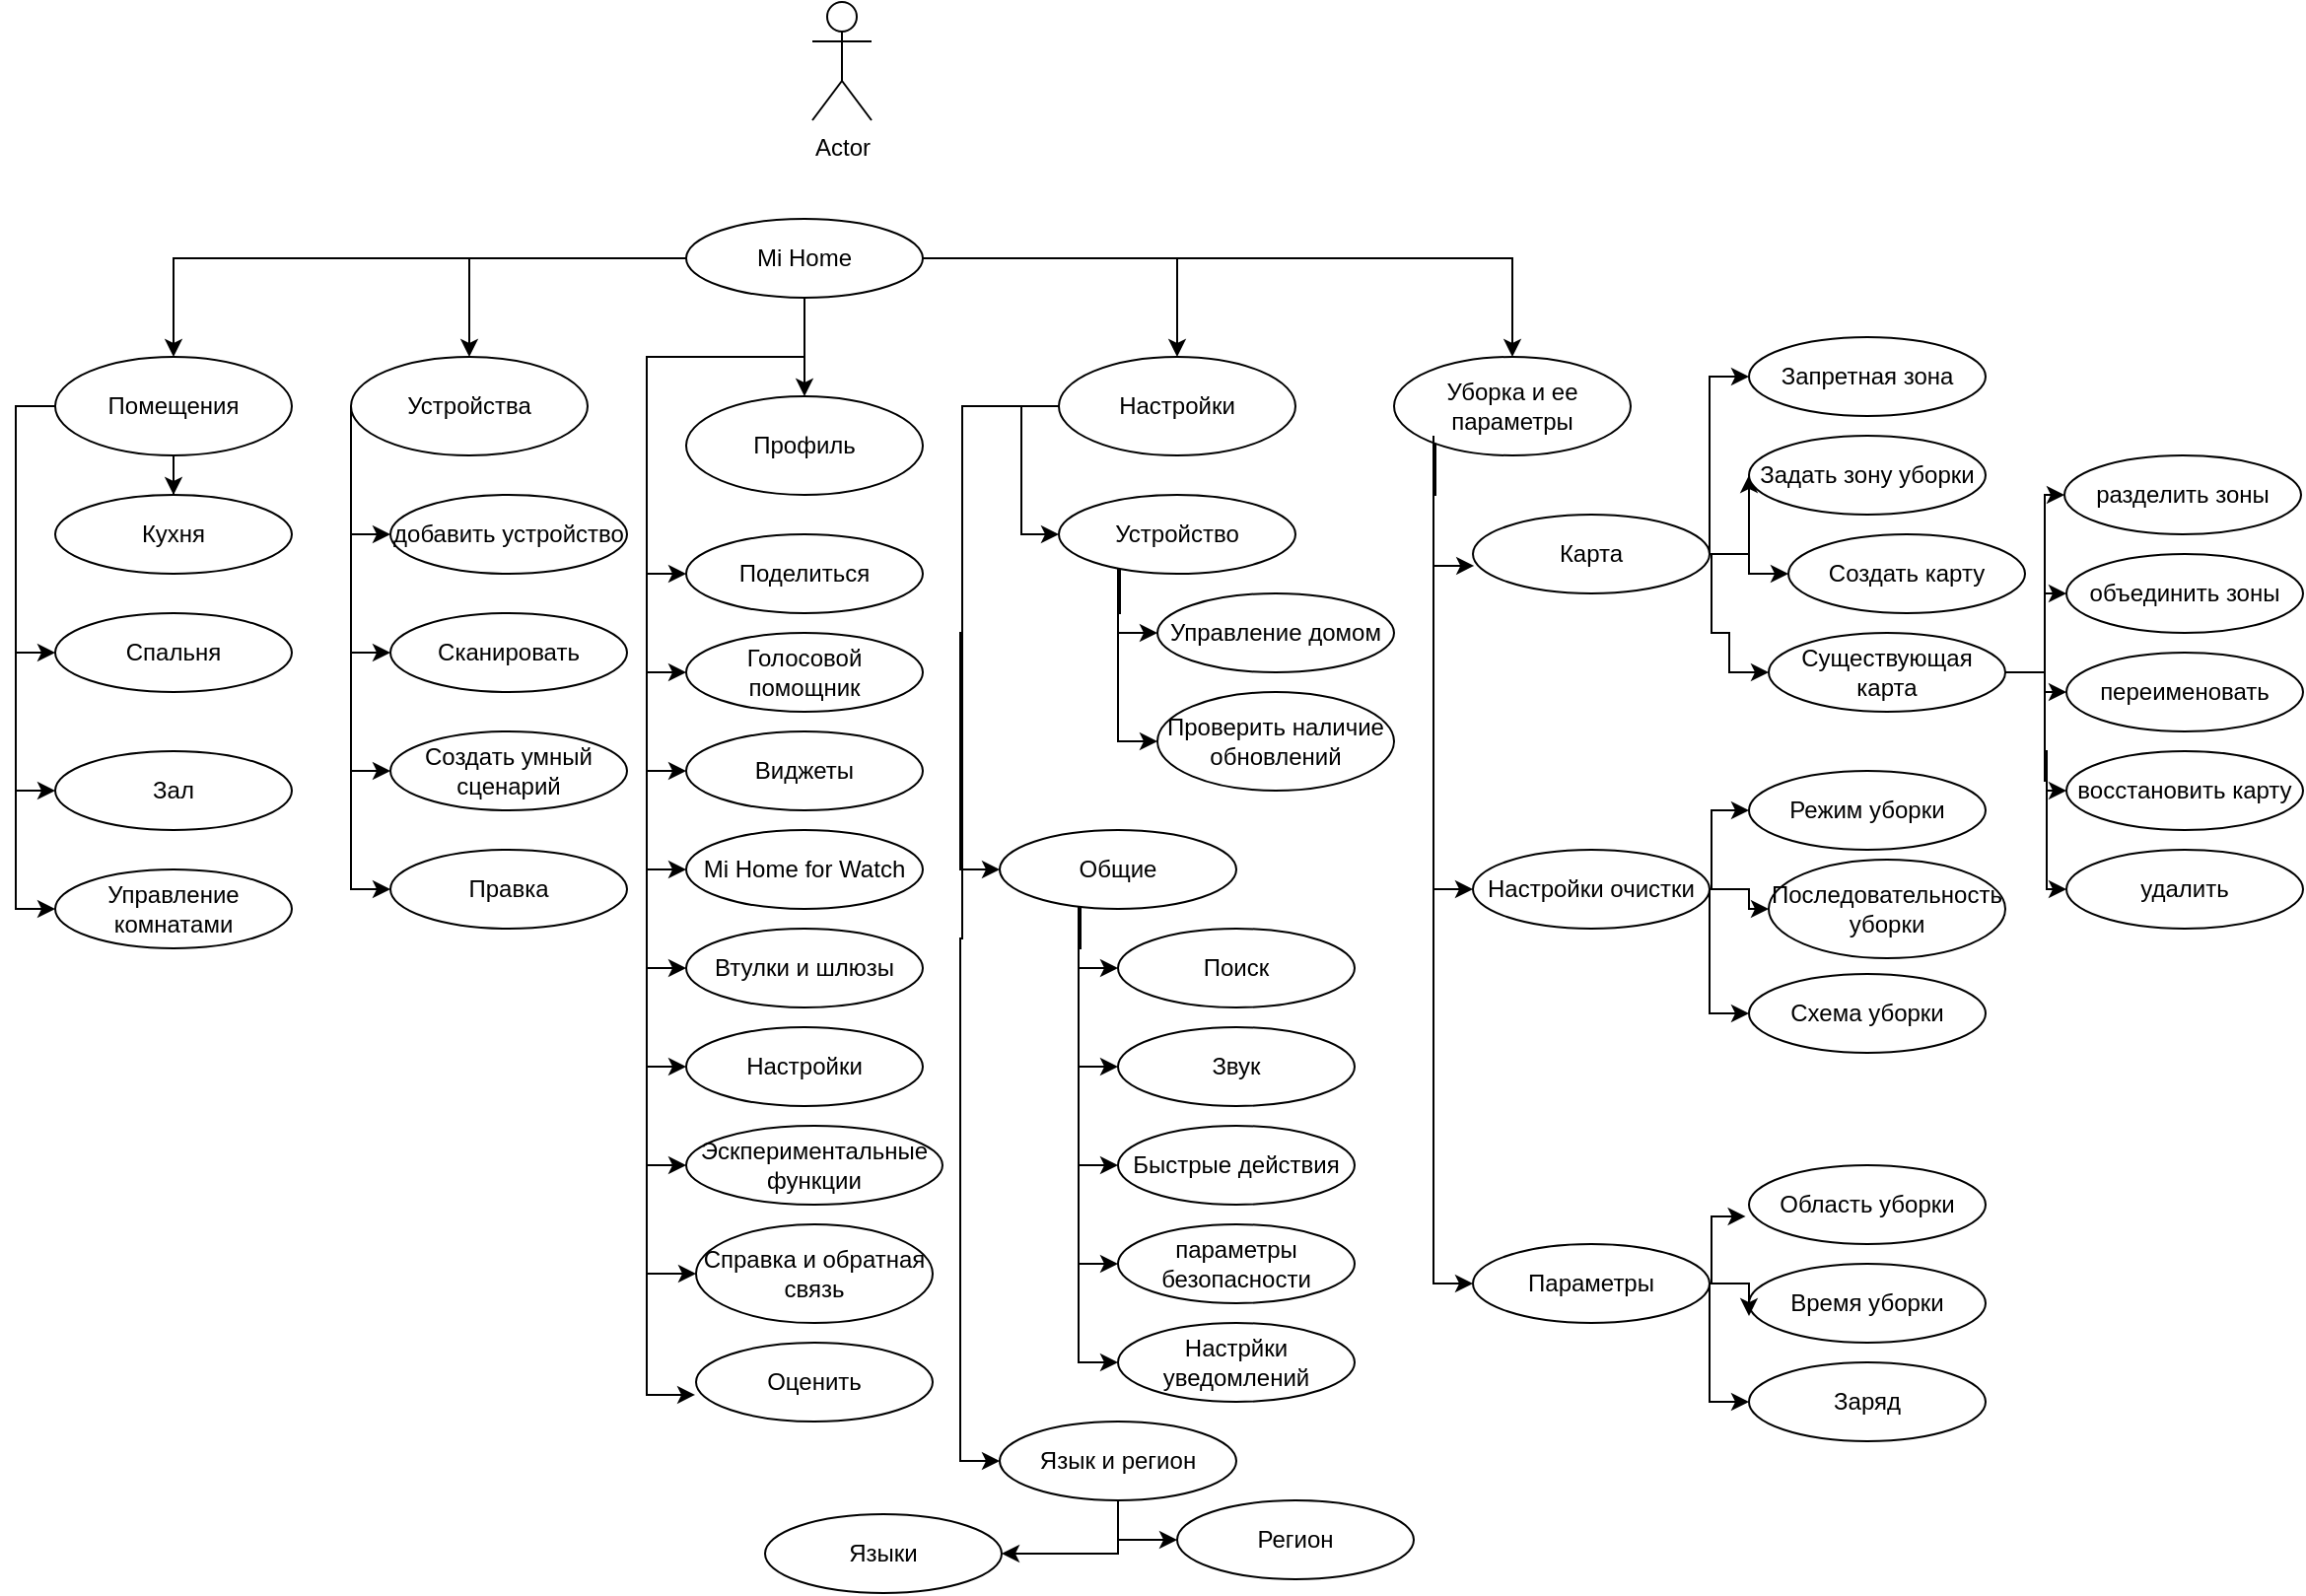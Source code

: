 <mxfile version="22.0.8" type="device">
  <diagram name="Страница — 1" id="sn9xkF8UQblbpItbQFK3">
    <mxGraphModel dx="2414" dy="1874" grid="1" gridSize="10" guides="1" tooltips="1" connect="1" arrows="1" fold="1" page="1" pageScale="1" pageWidth="1169" pageHeight="827" math="0" shadow="0">
      <root>
        <mxCell id="0" />
        <mxCell id="1" parent="0" />
        <mxCell id="bji3vDAeX96K5QnzMQ1H-1" value="Actor" style="shape=umlActor;verticalLabelPosition=bottom;verticalAlign=top;html=1;outlineConnect=0;" vertex="1" parent="1">
          <mxGeometry x="413" y="10" width="30" height="60" as="geometry" />
        </mxCell>
        <mxCell id="bji3vDAeX96K5QnzMQ1H-66" style="edgeStyle=orthogonalEdgeStyle;rounded=0;orthogonalLoop=1;jettySize=auto;html=1;entryX=0.5;entryY=0;entryDx=0;entryDy=0;" edge="1" parent="1" source="bji3vDAeX96K5QnzMQ1H-2" target="bji3vDAeX96K5QnzMQ1H-14">
          <mxGeometry relative="1" as="geometry" />
        </mxCell>
        <mxCell id="bji3vDAeX96K5QnzMQ1H-67" style="edgeStyle=orthogonalEdgeStyle;rounded=0;orthogonalLoop=1;jettySize=auto;html=1;entryX=0;entryY=0.5;entryDx=0;entryDy=0;" edge="1" parent="1" source="bji3vDAeX96K5QnzMQ1H-2" target="bji3vDAeX96K5QnzMQ1H-15">
          <mxGeometry relative="1" as="geometry">
            <Array as="points">
              <mxPoint x="9" y="215" />
              <mxPoint x="9" y="340" />
            </Array>
          </mxGeometry>
        </mxCell>
        <mxCell id="bji3vDAeX96K5QnzMQ1H-68" style="edgeStyle=orthogonalEdgeStyle;rounded=0;orthogonalLoop=1;jettySize=auto;html=1;entryX=0;entryY=0.5;entryDx=0;entryDy=0;" edge="1" parent="1" source="bji3vDAeX96K5QnzMQ1H-2" target="bji3vDAeX96K5QnzMQ1H-16">
          <mxGeometry relative="1" as="geometry">
            <Array as="points">
              <mxPoint x="9" y="215" />
              <mxPoint x="9" y="410" />
            </Array>
          </mxGeometry>
        </mxCell>
        <mxCell id="bji3vDAeX96K5QnzMQ1H-69" style="edgeStyle=orthogonalEdgeStyle;rounded=0;orthogonalLoop=1;jettySize=auto;html=1;entryX=0;entryY=0.5;entryDx=0;entryDy=0;" edge="1" parent="1" source="bji3vDAeX96K5QnzMQ1H-2" target="bji3vDAeX96K5QnzMQ1H-17">
          <mxGeometry relative="1" as="geometry">
            <Array as="points">
              <mxPoint x="9" y="215" />
              <mxPoint x="9" y="470" />
            </Array>
          </mxGeometry>
        </mxCell>
        <mxCell id="bji3vDAeX96K5QnzMQ1H-2" value="Помещения" style="ellipse;whiteSpace=wrap;html=1;" vertex="1" parent="1">
          <mxGeometry x="29" y="190" width="120" height="50" as="geometry" />
        </mxCell>
        <mxCell id="bji3vDAeX96K5QnzMQ1H-70" style="edgeStyle=orthogonalEdgeStyle;rounded=0;orthogonalLoop=1;jettySize=auto;html=1;entryX=0;entryY=0.5;entryDx=0;entryDy=0;" edge="1" parent="1" source="bji3vDAeX96K5QnzMQ1H-3" target="bji3vDAeX96K5QnzMQ1H-10">
          <mxGeometry relative="1" as="geometry">
            <Array as="points">
              <mxPoint x="179" y="280" />
            </Array>
          </mxGeometry>
        </mxCell>
        <mxCell id="bji3vDAeX96K5QnzMQ1H-71" style="edgeStyle=orthogonalEdgeStyle;rounded=0;orthogonalLoop=1;jettySize=auto;html=1;entryX=0;entryY=0.5;entryDx=0;entryDy=0;" edge="1" parent="1" source="bji3vDAeX96K5QnzMQ1H-3" target="bji3vDAeX96K5QnzMQ1H-11">
          <mxGeometry relative="1" as="geometry">
            <Array as="points">
              <mxPoint x="179" y="340" />
            </Array>
          </mxGeometry>
        </mxCell>
        <mxCell id="bji3vDAeX96K5QnzMQ1H-72" style="edgeStyle=orthogonalEdgeStyle;rounded=0;orthogonalLoop=1;jettySize=auto;html=1;entryX=0;entryY=0.5;entryDx=0;entryDy=0;" edge="1" parent="1" source="bji3vDAeX96K5QnzMQ1H-3" target="bji3vDAeX96K5QnzMQ1H-12">
          <mxGeometry relative="1" as="geometry">
            <Array as="points">
              <mxPoint x="179" y="400" />
            </Array>
          </mxGeometry>
        </mxCell>
        <mxCell id="bji3vDAeX96K5QnzMQ1H-73" style="edgeStyle=orthogonalEdgeStyle;rounded=0;orthogonalLoop=1;jettySize=auto;html=1;entryX=0;entryY=0.5;entryDx=0;entryDy=0;" edge="1" parent="1" source="bji3vDAeX96K5QnzMQ1H-3" target="bji3vDAeX96K5QnzMQ1H-18">
          <mxGeometry relative="1" as="geometry">
            <Array as="points">
              <mxPoint x="179" y="460" />
            </Array>
          </mxGeometry>
        </mxCell>
        <mxCell id="bji3vDAeX96K5QnzMQ1H-3" value="Устройства" style="ellipse;whiteSpace=wrap;html=1;" vertex="1" parent="1">
          <mxGeometry x="179" y="190" width="120" height="50" as="geometry" />
        </mxCell>
        <mxCell id="bji3vDAeX96K5QnzMQ1H-4" value="" style="ellipse;whiteSpace=wrap;html=1;" vertex="1" parent="1">
          <mxGeometry x="349" y="210" width="120" height="50" as="geometry" />
        </mxCell>
        <mxCell id="bji3vDAeX96K5QnzMQ1H-5" value="" style="ellipse;whiteSpace=wrap;html=1;" vertex="1" parent="1">
          <mxGeometry x="708" y="190" width="120" height="50" as="geometry" />
        </mxCell>
        <mxCell id="bji3vDAeX96K5QnzMQ1H-86" style="edgeStyle=orthogonalEdgeStyle;rounded=0;orthogonalLoop=1;jettySize=auto;html=1;entryX=0;entryY=0.5;entryDx=0;entryDy=0;" edge="1" parent="1" source="bji3vDAeX96K5QnzMQ1H-6" target="bji3vDAeX96K5QnzMQ1H-36">
          <mxGeometry relative="1" as="geometry">
            <Array as="points">
              <mxPoint x="519" y="215.0" />
              <mxPoint x="519" y="280" />
            </Array>
          </mxGeometry>
        </mxCell>
        <mxCell id="bji3vDAeX96K5QnzMQ1H-88" style="edgeStyle=orthogonalEdgeStyle;rounded=0;orthogonalLoop=1;jettySize=auto;html=1;entryX=0;entryY=0.5;entryDx=0;entryDy=0;" edge="1" parent="1" source="bji3vDAeX96K5QnzMQ1H-6" target="bji3vDAeX96K5QnzMQ1H-39">
          <mxGeometry relative="1" as="geometry">
            <Array as="points">
              <mxPoint x="489" y="215" />
              <mxPoint x="489" y="485" />
              <mxPoint x="488" y="485" />
              <mxPoint x="488" y="750" />
            </Array>
          </mxGeometry>
        </mxCell>
        <mxCell id="bji3vDAeX96K5QnzMQ1H-6" value="" style="ellipse;whiteSpace=wrap;html=1;" vertex="1" parent="1">
          <mxGeometry x="538" y="190" width="120" height="50" as="geometry" />
        </mxCell>
        <mxCell id="bji3vDAeX96K5QnzMQ1H-87" style="edgeStyle=orthogonalEdgeStyle;rounded=0;orthogonalLoop=1;jettySize=auto;html=1;entryX=0;entryY=0.5;entryDx=0;entryDy=0;exitX=0;exitY=0.5;exitDx=0;exitDy=0;" edge="1" parent="1" source="bji3vDAeX96K5QnzMQ1H-6" target="bji3vDAeX96K5QnzMQ1H-38">
          <mxGeometry relative="1" as="geometry">
            <Array as="points">
              <mxPoint x="489" y="215" />
              <mxPoint x="489" y="330" />
              <mxPoint x="488" y="330" />
              <mxPoint x="488" y="450" />
            </Array>
          </mxGeometry>
        </mxCell>
        <mxCell id="bji3vDAeX96K5QnzMQ1H-7" value="Настройки" style="text;html=1;strokeColor=none;fillColor=none;align=center;verticalAlign=middle;whiteSpace=wrap;rounded=0;" vertex="1" parent="1">
          <mxGeometry x="548" y="200" width="100" height="30" as="geometry" />
        </mxCell>
        <mxCell id="bji3vDAeX96K5QnzMQ1H-100" style="edgeStyle=orthogonalEdgeStyle;rounded=0;orthogonalLoop=1;jettySize=auto;html=1;entryX=0;entryY=0.5;entryDx=0;entryDy=0;" edge="1" parent="1" source="bji3vDAeX96K5QnzMQ1H-8" target="bji3vDAeX96K5QnzMQ1H-43">
          <mxGeometry relative="1" as="geometry">
            <Array as="points">
              <mxPoint x="728" y="460" />
            </Array>
          </mxGeometry>
        </mxCell>
        <mxCell id="bji3vDAeX96K5QnzMQ1H-101" style="edgeStyle=orthogonalEdgeStyle;rounded=0;orthogonalLoop=1;jettySize=auto;html=1;entryX=0;entryY=0.5;entryDx=0;entryDy=0;" edge="1" parent="1" source="bji3vDAeX96K5QnzMQ1H-8" target="bji3vDAeX96K5QnzMQ1H-44">
          <mxGeometry relative="1" as="geometry">
            <Array as="points">
              <mxPoint x="728" y="660" />
            </Array>
          </mxGeometry>
        </mxCell>
        <mxCell id="bji3vDAeX96K5QnzMQ1H-8" value="Уборка и ее параметры" style="text;html=1;strokeColor=none;fillColor=none;align=center;verticalAlign=middle;whiteSpace=wrap;rounded=0;" vertex="1" parent="1">
          <mxGeometry x="718" y="200" width="100" height="30" as="geometry" />
        </mxCell>
        <mxCell id="bji3vDAeX96K5QnzMQ1H-9" value="Профиль" style="text;html=1;strokeColor=none;fillColor=none;align=center;verticalAlign=middle;whiteSpace=wrap;rounded=0;" vertex="1" parent="1">
          <mxGeometry x="359" y="220" width="100" height="30" as="geometry" />
        </mxCell>
        <mxCell id="bji3vDAeX96K5QnzMQ1H-10" value="добавить устройство" style="ellipse;whiteSpace=wrap;html=1;" vertex="1" parent="1">
          <mxGeometry x="199" y="260" width="120" height="40" as="geometry" />
        </mxCell>
        <mxCell id="bji3vDAeX96K5QnzMQ1H-11" value="Сканировать" style="ellipse;whiteSpace=wrap;html=1;" vertex="1" parent="1">
          <mxGeometry x="199" y="320" width="120" height="40" as="geometry" />
        </mxCell>
        <mxCell id="bji3vDAeX96K5QnzMQ1H-12" value="Создать умный сценарий" style="ellipse;whiteSpace=wrap;html=1;" vertex="1" parent="1">
          <mxGeometry x="199" y="380" width="120" height="40" as="geometry" />
        </mxCell>
        <mxCell id="bji3vDAeX96K5QnzMQ1H-61" style="edgeStyle=orthogonalEdgeStyle;rounded=0;orthogonalLoop=1;jettySize=auto;html=1;entryX=0.5;entryY=0;entryDx=0;entryDy=0;" edge="1" parent="1" source="bji3vDAeX96K5QnzMQ1H-13" target="bji3vDAeX96K5QnzMQ1H-2">
          <mxGeometry relative="1" as="geometry" />
        </mxCell>
        <mxCell id="bji3vDAeX96K5QnzMQ1H-62" style="edgeStyle=orthogonalEdgeStyle;rounded=0;orthogonalLoop=1;jettySize=auto;html=1;entryX=0.5;entryY=0;entryDx=0;entryDy=0;" edge="1" parent="1" source="bji3vDAeX96K5QnzMQ1H-13" target="bji3vDAeX96K5QnzMQ1H-3">
          <mxGeometry relative="1" as="geometry" />
        </mxCell>
        <mxCell id="bji3vDAeX96K5QnzMQ1H-63" style="edgeStyle=orthogonalEdgeStyle;rounded=0;orthogonalLoop=1;jettySize=auto;html=1;exitX=0.5;exitY=1;exitDx=0;exitDy=0;entryX=0.5;entryY=0;entryDx=0;entryDy=0;" edge="1" parent="1" source="bji3vDAeX96K5QnzMQ1H-13" target="bji3vDAeX96K5QnzMQ1H-4">
          <mxGeometry relative="1" as="geometry" />
        </mxCell>
        <mxCell id="bji3vDAeX96K5QnzMQ1H-64" style="edgeStyle=orthogonalEdgeStyle;rounded=0;orthogonalLoop=1;jettySize=auto;html=1;entryX=0.5;entryY=0;entryDx=0;entryDy=0;" edge="1" parent="1" source="bji3vDAeX96K5QnzMQ1H-13" target="bji3vDAeX96K5QnzMQ1H-6">
          <mxGeometry relative="1" as="geometry" />
        </mxCell>
        <mxCell id="bji3vDAeX96K5QnzMQ1H-65" style="edgeStyle=orthogonalEdgeStyle;rounded=0;orthogonalLoop=1;jettySize=auto;html=1;entryX=0.5;entryY=0;entryDx=0;entryDy=0;" edge="1" parent="1" source="bji3vDAeX96K5QnzMQ1H-13" target="bji3vDAeX96K5QnzMQ1H-5">
          <mxGeometry relative="1" as="geometry" />
        </mxCell>
        <mxCell id="bji3vDAeX96K5QnzMQ1H-74" style="edgeStyle=orthogonalEdgeStyle;rounded=0;orthogonalLoop=1;jettySize=auto;html=1;entryX=0;entryY=0.5;entryDx=0;entryDy=0;" edge="1" parent="1" source="bji3vDAeX96K5QnzMQ1H-13" target="bji3vDAeX96K5QnzMQ1H-19">
          <mxGeometry relative="1" as="geometry">
            <Array as="points">
              <mxPoint x="409" y="190" />
              <mxPoint x="329" y="190" />
              <mxPoint x="329" y="300" />
            </Array>
          </mxGeometry>
        </mxCell>
        <mxCell id="bji3vDAeX96K5QnzMQ1H-75" style="edgeStyle=orthogonalEdgeStyle;rounded=0;orthogonalLoop=1;jettySize=auto;html=1;entryX=0;entryY=0.5;entryDx=0;entryDy=0;" edge="1" parent="1" source="bji3vDAeX96K5QnzMQ1H-13" target="bji3vDAeX96K5QnzMQ1H-20">
          <mxGeometry relative="1" as="geometry">
            <Array as="points">
              <mxPoint x="409" y="190" />
              <mxPoint x="329" y="190" />
              <mxPoint x="329" y="350" />
            </Array>
          </mxGeometry>
        </mxCell>
        <mxCell id="bji3vDAeX96K5QnzMQ1H-76" style="edgeStyle=orthogonalEdgeStyle;rounded=0;orthogonalLoop=1;jettySize=auto;html=1;entryX=0;entryY=0.5;entryDx=0;entryDy=0;" edge="1" parent="1" source="bji3vDAeX96K5QnzMQ1H-13" target="bji3vDAeX96K5QnzMQ1H-21">
          <mxGeometry relative="1" as="geometry">
            <Array as="points">
              <mxPoint x="409" y="190" />
              <mxPoint x="329" y="190" />
              <mxPoint x="329" y="400" />
            </Array>
          </mxGeometry>
        </mxCell>
        <mxCell id="bji3vDAeX96K5QnzMQ1H-77" style="edgeStyle=orthogonalEdgeStyle;rounded=0;orthogonalLoop=1;jettySize=auto;html=1;entryX=0;entryY=0.5;entryDx=0;entryDy=0;" edge="1" parent="1" source="bji3vDAeX96K5QnzMQ1H-13" target="bji3vDAeX96K5QnzMQ1H-22">
          <mxGeometry relative="1" as="geometry">
            <Array as="points">
              <mxPoint x="409" y="190" />
              <mxPoint x="329" y="190" />
              <mxPoint x="329" y="450" />
            </Array>
          </mxGeometry>
        </mxCell>
        <mxCell id="bji3vDAeX96K5QnzMQ1H-78" style="edgeStyle=orthogonalEdgeStyle;rounded=0;orthogonalLoop=1;jettySize=auto;html=1;entryX=0;entryY=0.5;entryDx=0;entryDy=0;" edge="1" parent="1" source="bji3vDAeX96K5QnzMQ1H-13" target="bji3vDAeX96K5QnzMQ1H-23">
          <mxGeometry relative="1" as="geometry">
            <Array as="points">
              <mxPoint x="409" y="190" />
              <mxPoint x="329" y="190" />
              <mxPoint x="329" y="500" />
            </Array>
          </mxGeometry>
        </mxCell>
        <mxCell id="bji3vDAeX96K5QnzMQ1H-79" style="edgeStyle=orthogonalEdgeStyle;rounded=0;orthogonalLoop=1;jettySize=auto;html=1;entryX=0;entryY=0.5;entryDx=0;entryDy=0;" edge="1" parent="1" source="bji3vDAeX96K5QnzMQ1H-13" target="bji3vDAeX96K5QnzMQ1H-24">
          <mxGeometry relative="1" as="geometry">
            <Array as="points">
              <mxPoint x="409" y="190" />
              <mxPoint x="329" y="190" />
              <mxPoint x="329" y="550" />
            </Array>
          </mxGeometry>
        </mxCell>
        <mxCell id="bji3vDAeX96K5QnzMQ1H-80" style="edgeStyle=orthogonalEdgeStyle;rounded=0;orthogonalLoop=1;jettySize=auto;html=1;entryX=0;entryY=0.5;entryDx=0;entryDy=0;" edge="1" parent="1" source="bji3vDAeX96K5QnzMQ1H-13" target="bji3vDAeX96K5QnzMQ1H-25">
          <mxGeometry relative="1" as="geometry">
            <Array as="points">
              <mxPoint x="409" y="190" />
              <mxPoint x="329" y="190" />
              <mxPoint x="329" y="600" />
            </Array>
          </mxGeometry>
        </mxCell>
        <mxCell id="bji3vDAeX96K5QnzMQ1H-81" style="edgeStyle=orthogonalEdgeStyle;rounded=0;orthogonalLoop=1;jettySize=auto;html=1;entryX=0;entryY=0.5;entryDx=0;entryDy=0;" edge="1" parent="1" source="bji3vDAeX96K5QnzMQ1H-13" target="bji3vDAeX96K5QnzMQ1H-26">
          <mxGeometry relative="1" as="geometry">
            <Array as="points">
              <mxPoint x="409" y="190" />
              <mxPoint x="329" y="190" />
              <mxPoint x="329" y="655" />
            </Array>
          </mxGeometry>
        </mxCell>
        <mxCell id="bji3vDAeX96K5QnzMQ1H-13" value="Mi Home" style="ellipse;whiteSpace=wrap;html=1;" vertex="1" parent="1">
          <mxGeometry x="349" y="120" width="120" height="40" as="geometry" />
        </mxCell>
        <mxCell id="bji3vDAeX96K5QnzMQ1H-14" value="Кухня" style="ellipse;whiteSpace=wrap;html=1;" vertex="1" parent="1">
          <mxGeometry x="29" y="260" width="120" height="40" as="geometry" />
        </mxCell>
        <mxCell id="bji3vDAeX96K5QnzMQ1H-15" value="Спальня" style="ellipse;whiteSpace=wrap;html=1;" vertex="1" parent="1">
          <mxGeometry x="29" y="320" width="120" height="40" as="geometry" />
        </mxCell>
        <mxCell id="bji3vDAeX96K5QnzMQ1H-16" value="Зал" style="ellipse;whiteSpace=wrap;html=1;" vertex="1" parent="1">
          <mxGeometry x="29" y="390" width="120" height="40" as="geometry" />
        </mxCell>
        <mxCell id="bji3vDAeX96K5QnzMQ1H-17" value="Управление комнатами" style="ellipse;whiteSpace=wrap;html=1;" vertex="1" parent="1">
          <mxGeometry x="29" y="450" width="120" height="40" as="geometry" />
        </mxCell>
        <mxCell id="bji3vDAeX96K5QnzMQ1H-18" value="Правка" style="ellipse;whiteSpace=wrap;html=1;" vertex="1" parent="1">
          <mxGeometry x="199" y="440" width="120" height="40" as="geometry" />
        </mxCell>
        <mxCell id="bji3vDAeX96K5QnzMQ1H-19" value="Поделиться" style="ellipse;whiteSpace=wrap;html=1;" vertex="1" parent="1">
          <mxGeometry x="349" y="280" width="120" height="40" as="geometry" />
        </mxCell>
        <mxCell id="bji3vDAeX96K5QnzMQ1H-20" value="Голосовой помощник" style="ellipse;whiteSpace=wrap;html=1;" vertex="1" parent="1">
          <mxGeometry x="349" y="330" width="120" height="40" as="geometry" />
        </mxCell>
        <mxCell id="bji3vDAeX96K5QnzMQ1H-21" value="Виджеты" style="ellipse;whiteSpace=wrap;html=1;" vertex="1" parent="1">
          <mxGeometry x="349" y="380" width="120" height="40" as="geometry" />
        </mxCell>
        <mxCell id="bji3vDAeX96K5QnzMQ1H-22" value="Mi Home for Watch" style="ellipse;whiteSpace=wrap;html=1;" vertex="1" parent="1">
          <mxGeometry x="349" y="430" width="120" height="40" as="geometry" />
        </mxCell>
        <mxCell id="bji3vDAeX96K5QnzMQ1H-23" value="Втулки и шлюзы" style="ellipse;whiteSpace=wrap;html=1;" vertex="1" parent="1">
          <mxGeometry x="349" y="480" width="120" height="40" as="geometry" />
        </mxCell>
        <mxCell id="bji3vDAeX96K5QnzMQ1H-24" value="Настройки" style="ellipse;whiteSpace=wrap;html=1;" vertex="1" parent="1">
          <mxGeometry x="349" y="530" width="120" height="40" as="geometry" />
        </mxCell>
        <mxCell id="bji3vDAeX96K5QnzMQ1H-25" value="Эскпериментальные функции" style="ellipse;whiteSpace=wrap;html=1;" vertex="1" parent="1">
          <mxGeometry x="349" y="580" width="130" height="40" as="geometry" />
        </mxCell>
        <mxCell id="bji3vDAeX96K5QnzMQ1H-26" value="Справка и обратная связь" style="ellipse;whiteSpace=wrap;html=1;" vertex="1" parent="1">
          <mxGeometry x="354" y="630" width="120" height="50" as="geometry" />
        </mxCell>
        <mxCell id="bji3vDAeX96K5QnzMQ1H-27" value="Оценить" style="ellipse;whiteSpace=wrap;html=1;" vertex="1" parent="1">
          <mxGeometry x="354" y="690" width="120" height="40" as="geometry" />
        </mxCell>
        <mxCell id="bji3vDAeX96K5QnzMQ1H-29" value="Управление домом" style="ellipse;whiteSpace=wrap;html=1;" vertex="1" parent="1">
          <mxGeometry x="588" y="310" width="120" height="40" as="geometry" />
        </mxCell>
        <mxCell id="bji3vDAeX96K5QnzMQ1H-30" value="Проверить наличие обновлений" style="ellipse;whiteSpace=wrap;html=1;" vertex="1" parent="1">
          <mxGeometry x="588" y="360" width="120" height="50" as="geometry" />
        </mxCell>
        <mxCell id="bji3vDAeX96K5QnzMQ1H-31" value="Поиск" style="ellipse;whiteSpace=wrap;html=1;" vertex="1" parent="1">
          <mxGeometry x="568" y="480" width="120" height="40" as="geometry" />
        </mxCell>
        <mxCell id="bji3vDAeX96K5QnzMQ1H-32" value="Звук" style="ellipse;whiteSpace=wrap;html=1;" vertex="1" parent="1">
          <mxGeometry x="568" y="530" width="120" height="40" as="geometry" />
        </mxCell>
        <mxCell id="bji3vDAeX96K5QnzMQ1H-33" value="Быстрые действия" style="ellipse;whiteSpace=wrap;html=1;" vertex="1" parent="1">
          <mxGeometry x="568" y="580" width="120" height="40" as="geometry" />
        </mxCell>
        <mxCell id="bji3vDAeX96K5QnzMQ1H-34" value="параметры безопасности" style="ellipse;whiteSpace=wrap;html=1;" vertex="1" parent="1">
          <mxGeometry x="568" y="630" width="120" height="40" as="geometry" />
        </mxCell>
        <mxCell id="bji3vDAeX96K5QnzMQ1H-35" value="Настрйки уведомлений" style="ellipse;whiteSpace=wrap;html=1;" vertex="1" parent="1">
          <mxGeometry x="568" y="680" width="120" height="40" as="geometry" />
        </mxCell>
        <mxCell id="bji3vDAeX96K5QnzMQ1H-89" style="edgeStyle=orthogonalEdgeStyle;rounded=0;orthogonalLoop=1;jettySize=auto;html=1;entryX=0;entryY=0.5;entryDx=0;entryDy=0;" edge="1" parent="1" source="bji3vDAeX96K5QnzMQ1H-36" target="bji3vDAeX96K5QnzMQ1H-29">
          <mxGeometry relative="1" as="geometry">
            <Array as="points">
              <mxPoint x="569" y="320" />
              <mxPoint x="568" y="320" />
              <mxPoint x="568" y="330" />
            </Array>
          </mxGeometry>
        </mxCell>
        <mxCell id="bji3vDAeX96K5QnzMQ1H-90" style="edgeStyle=orthogonalEdgeStyle;rounded=0;orthogonalLoop=1;jettySize=auto;html=1;entryX=0;entryY=0.5;entryDx=0;entryDy=0;" edge="1" parent="1" source="bji3vDAeX96K5QnzMQ1H-36" target="bji3vDAeX96K5QnzMQ1H-30">
          <mxGeometry relative="1" as="geometry">
            <Array as="points">
              <mxPoint x="568" y="385" />
            </Array>
          </mxGeometry>
        </mxCell>
        <mxCell id="bji3vDAeX96K5QnzMQ1H-36" value="Устройство" style="ellipse;whiteSpace=wrap;html=1;" vertex="1" parent="1">
          <mxGeometry x="538" y="260" width="120" height="40" as="geometry" />
        </mxCell>
        <mxCell id="bji3vDAeX96K5QnzMQ1H-91" style="edgeStyle=orthogonalEdgeStyle;rounded=0;orthogonalLoop=1;jettySize=auto;html=1;entryX=0;entryY=0.5;entryDx=0;entryDy=0;" edge="1" parent="1" source="bji3vDAeX96K5QnzMQ1H-38" target="bji3vDAeX96K5QnzMQ1H-31">
          <mxGeometry relative="1" as="geometry">
            <Array as="points">
              <mxPoint x="549" y="490" />
              <mxPoint x="548" y="490" />
              <mxPoint x="548" y="500" />
            </Array>
          </mxGeometry>
        </mxCell>
        <mxCell id="bji3vDAeX96K5QnzMQ1H-92" style="edgeStyle=orthogonalEdgeStyle;rounded=0;orthogonalLoop=1;jettySize=auto;html=1;entryX=0;entryY=0.5;entryDx=0;entryDy=0;" edge="1" parent="1" source="bji3vDAeX96K5QnzMQ1H-38" target="bji3vDAeX96K5QnzMQ1H-32">
          <mxGeometry relative="1" as="geometry">
            <Array as="points">
              <mxPoint x="548" y="550" />
            </Array>
          </mxGeometry>
        </mxCell>
        <mxCell id="bji3vDAeX96K5QnzMQ1H-93" style="edgeStyle=orthogonalEdgeStyle;rounded=0;orthogonalLoop=1;jettySize=auto;html=1;entryX=0;entryY=0.5;entryDx=0;entryDy=0;" edge="1" parent="1" source="bji3vDAeX96K5QnzMQ1H-38" target="bji3vDAeX96K5QnzMQ1H-33">
          <mxGeometry relative="1" as="geometry">
            <Array as="points">
              <mxPoint x="548" y="600" />
            </Array>
          </mxGeometry>
        </mxCell>
        <mxCell id="bji3vDAeX96K5QnzMQ1H-94" style="edgeStyle=orthogonalEdgeStyle;rounded=0;orthogonalLoop=1;jettySize=auto;html=1;entryX=0;entryY=0.5;entryDx=0;entryDy=0;" edge="1" parent="1" source="bji3vDAeX96K5QnzMQ1H-38" target="bji3vDAeX96K5QnzMQ1H-34">
          <mxGeometry relative="1" as="geometry">
            <Array as="points">
              <mxPoint x="548" y="650" />
            </Array>
          </mxGeometry>
        </mxCell>
        <mxCell id="bji3vDAeX96K5QnzMQ1H-95" style="edgeStyle=orthogonalEdgeStyle;rounded=0;orthogonalLoop=1;jettySize=auto;html=1;entryX=0;entryY=0.5;entryDx=0;entryDy=0;" edge="1" parent="1" source="bji3vDAeX96K5QnzMQ1H-38" target="bji3vDAeX96K5QnzMQ1H-35">
          <mxGeometry relative="1" as="geometry">
            <Array as="points">
              <mxPoint x="548" y="700" />
            </Array>
          </mxGeometry>
        </mxCell>
        <mxCell id="bji3vDAeX96K5QnzMQ1H-38" value="Общие" style="ellipse;whiteSpace=wrap;html=1;" vertex="1" parent="1">
          <mxGeometry x="508" y="430" width="120" height="40" as="geometry" />
        </mxCell>
        <mxCell id="bji3vDAeX96K5QnzMQ1H-96" style="edgeStyle=orthogonalEdgeStyle;rounded=0;orthogonalLoop=1;jettySize=auto;html=1;entryX=1;entryY=0.5;entryDx=0;entryDy=0;" edge="1" parent="1" source="bji3vDAeX96K5QnzMQ1H-39" target="bji3vDAeX96K5QnzMQ1H-41">
          <mxGeometry relative="1" as="geometry" />
        </mxCell>
        <mxCell id="bji3vDAeX96K5QnzMQ1H-98" style="edgeStyle=orthogonalEdgeStyle;rounded=0;orthogonalLoop=1;jettySize=auto;html=1;entryX=0;entryY=0.5;entryDx=0;entryDy=0;" edge="1" parent="1" source="bji3vDAeX96K5QnzMQ1H-39" target="bji3vDAeX96K5QnzMQ1H-40">
          <mxGeometry relative="1" as="geometry" />
        </mxCell>
        <mxCell id="bji3vDAeX96K5QnzMQ1H-39" value="Язык и регион" style="ellipse;whiteSpace=wrap;html=1;" vertex="1" parent="1">
          <mxGeometry x="508" y="730" width="120" height="40" as="geometry" />
        </mxCell>
        <mxCell id="bji3vDAeX96K5QnzMQ1H-40" value="Регион" style="ellipse;whiteSpace=wrap;html=1;" vertex="1" parent="1">
          <mxGeometry x="598" y="770" width="120" height="40" as="geometry" />
        </mxCell>
        <mxCell id="bji3vDAeX96K5QnzMQ1H-41" value="Языки" style="ellipse;whiteSpace=wrap;html=1;" vertex="1" parent="1">
          <mxGeometry x="389" y="777" width="120" height="40" as="geometry" />
        </mxCell>
        <mxCell id="bji3vDAeX96K5QnzMQ1H-102" style="edgeStyle=orthogonalEdgeStyle;rounded=0;orthogonalLoop=1;jettySize=auto;html=1;entryX=0;entryY=0.5;entryDx=0;entryDy=0;" edge="1" parent="1" source="bji3vDAeX96K5QnzMQ1H-42" target="bji3vDAeX96K5QnzMQ1H-45">
          <mxGeometry relative="1" as="geometry">
            <Array as="points">
              <mxPoint x="868" y="200" />
            </Array>
          </mxGeometry>
        </mxCell>
        <mxCell id="bji3vDAeX96K5QnzMQ1H-103" style="edgeStyle=orthogonalEdgeStyle;rounded=0;orthogonalLoop=1;jettySize=auto;html=1;entryX=0;entryY=0.5;entryDx=0;entryDy=0;" edge="1" parent="1" source="bji3vDAeX96K5QnzMQ1H-42" target="bji3vDAeX96K5QnzMQ1H-46">
          <mxGeometry relative="1" as="geometry" />
        </mxCell>
        <mxCell id="bji3vDAeX96K5QnzMQ1H-104" style="edgeStyle=orthogonalEdgeStyle;rounded=0;orthogonalLoop=1;jettySize=auto;html=1;exitX=1;exitY=0.5;exitDx=0;exitDy=0;entryX=0;entryY=0.5;entryDx=0;entryDy=0;" edge="1" parent="1" source="bji3vDAeX96K5QnzMQ1H-42" target="bji3vDAeX96K5QnzMQ1H-47">
          <mxGeometry relative="1" as="geometry" />
        </mxCell>
        <mxCell id="bji3vDAeX96K5QnzMQ1H-105" style="edgeStyle=orthogonalEdgeStyle;rounded=0;orthogonalLoop=1;jettySize=auto;html=1;entryX=0;entryY=0.5;entryDx=0;entryDy=0;" edge="1" parent="1" source="bji3vDAeX96K5QnzMQ1H-42" target="bji3vDAeX96K5QnzMQ1H-48">
          <mxGeometry relative="1" as="geometry">
            <Array as="points">
              <mxPoint x="869" y="290" />
              <mxPoint x="869" y="330" />
              <mxPoint x="878" y="330" />
              <mxPoint x="878" y="350" />
            </Array>
          </mxGeometry>
        </mxCell>
        <mxCell id="bji3vDAeX96K5QnzMQ1H-42" value="Карта" style="ellipse;whiteSpace=wrap;html=1;" vertex="1" parent="1">
          <mxGeometry x="748" y="270" width="120" height="40" as="geometry" />
        </mxCell>
        <mxCell id="bji3vDAeX96K5QnzMQ1H-112" style="edgeStyle=orthogonalEdgeStyle;rounded=0;orthogonalLoop=1;jettySize=auto;html=1;entryX=0;entryY=0.5;entryDx=0;entryDy=0;" edge="1" parent="1" source="bji3vDAeX96K5QnzMQ1H-43" target="bji3vDAeX96K5QnzMQ1H-54">
          <mxGeometry relative="1" as="geometry">
            <Array as="points">
              <mxPoint x="869" y="460" />
              <mxPoint x="869" y="420" />
            </Array>
          </mxGeometry>
        </mxCell>
        <mxCell id="bji3vDAeX96K5QnzMQ1H-113" style="edgeStyle=orthogonalEdgeStyle;rounded=0;orthogonalLoop=1;jettySize=auto;html=1;entryX=0;entryY=0.5;entryDx=0;entryDy=0;" edge="1" parent="1" source="bji3vDAeX96K5QnzMQ1H-43" target="bji3vDAeX96K5QnzMQ1H-55">
          <mxGeometry relative="1" as="geometry" />
        </mxCell>
        <mxCell id="bji3vDAeX96K5QnzMQ1H-114" style="edgeStyle=orthogonalEdgeStyle;rounded=0;orthogonalLoop=1;jettySize=auto;html=1;entryX=0;entryY=0.5;entryDx=0;entryDy=0;" edge="1" parent="1" source="bji3vDAeX96K5QnzMQ1H-43" target="bji3vDAeX96K5QnzMQ1H-56">
          <mxGeometry relative="1" as="geometry">
            <Array as="points">
              <mxPoint x="868" y="523" />
            </Array>
          </mxGeometry>
        </mxCell>
        <mxCell id="bji3vDAeX96K5QnzMQ1H-43" value="Настройки очистки" style="ellipse;whiteSpace=wrap;html=1;" vertex="1" parent="1">
          <mxGeometry x="748" y="440" width="120" height="40" as="geometry" />
        </mxCell>
        <mxCell id="bji3vDAeX96K5QnzMQ1H-118" style="edgeStyle=orthogonalEdgeStyle;rounded=0;orthogonalLoop=1;jettySize=auto;html=1;entryX=0;entryY=0.5;entryDx=0;entryDy=0;" edge="1" parent="1" source="bji3vDAeX96K5QnzMQ1H-44" target="bji3vDAeX96K5QnzMQ1H-59">
          <mxGeometry relative="1" as="geometry">
            <Array as="points">
              <mxPoint x="868" y="720" />
            </Array>
          </mxGeometry>
        </mxCell>
        <mxCell id="bji3vDAeX96K5QnzMQ1H-44" value="Параметры" style="ellipse;whiteSpace=wrap;html=1;" vertex="1" parent="1">
          <mxGeometry x="748" y="640" width="120" height="40" as="geometry" />
        </mxCell>
        <mxCell id="bji3vDAeX96K5QnzMQ1H-45" value="Запретная зона" style="ellipse;whiteSpace=wrap;html=1;" vertex="1" parent="1">
          <mxGeometry x="888" y="180" width="120" height="40" as="geometry" />
        </mxCell>
        <mxCell id="bji3vDAeX96K5QnzMQ1H-46" value="Задать зону уборки" style="ellipse;whiteSpace=wrap;html=1;" vertex="1" parent="1">
          <mxGeometry x="888" y="230" width="120" height="40" as="geometry" />
        </mxCell>
        <mxCell id="bji3vDAeX96K5QnzMQ1H-47" value="Создать карту" style="ellipse;whiteSpace=wrap;html=1;" vertex="1" parent="1">
          <mxGeometry x="908" y="280" width="120" height="40" as="geometry" />
        </mxCell>
        <mxCell id="bji3vDAeX96K5QnzMQ1H-106" style="edgeStyle=orthogonalEdgeStyle;rounded=0;orthogonalLoop=1;jettySize=auto;html=1;entryX=0;entryY=0.5;entryDx=0;entryDy=0;" edge="1" parent="1" source="bji3vDAeX96K5QnzMQ1H-48" target="bji3vDAeX96K5QnzMQ1H-53">
          <mxGeometry relative="1" as="geometry">
            <Array as="points">
              <mxPoint x="1038" y="350" />
              <mxPoint x="1038" y="260" />
            </Array>
          </mxGeometry>
        </mxCell>
        <mxCell id="bji3vDAeX96K5QnzMQ1H-107" style="edgeStyle=orthogonalEdgeStyle;rounded=0;orthogonalLoop=1;jettySize=auto;html=1;entryX=0;entryY=0.5;entryDx=0;entryDy=0;" edge="1" parent="1" source="bji3vDAeX96K5QnzMQ1H-48" target="bji3vDAeX96K5QnzMQ1H-52">
          <mxGeometry relative="1" as="geometry" />
        </mxCell>
        <mxCell id="bji3vDAeX96K5QnzMQ1H-108" style="edgeStyle=orthogonalEdgeStyle;rounded=0;orthogonalLoop=1;jettySize=auto;html=1;entryX=0;entryY=0.5;entryDx=0;entryDy=0;" edge="1" parent="1" source="bji3vDAeX96K5QnzMQ1H-48" target="bji3vDAeX96K5QnzMQ1H-49">
          <mxGeometry relative="1" as="geometry" />
        </mxCell>
        <mxCell id="bji3vDAeX96K5QnzMQ1H-109" style="edgeStyle=orthogonalEdgeStyle;rounded=0;orthogonalLoop=1;jettySize=auto;html=1;entryX=0;entryY=0.5;entryDx=0;entryDy=0;" edge="1" parent="1" source="bji3vDAeX96K5QnzMQ1H-48" target="bji3vDAeX96K5QnzMQ1H-50">
          <mxGeometry relative="1" as="geometry">
            <Array as="points">
              <mxPoint x="1038" y="350" />
              <mxPoint x="1038" y="390" />
              <mxPoint x="1039" y="390" />
              <mxPoint x="1039" y="410" />
            </Array>
          </mxGeometry>
        </mxCell>
        <mxCell id="bji3vDAeX96K5QnzMQ1H-110" style="edgeStyle=orthogonalEdgeStyle;rounded=0;orthogonalLoop=1;jettySize=auto;html=1;entryX=0;entryY=0.5;entryDx=0;entryDy=0;" edge="1" parent="1" source="bji3vDAeX96K5QnzMQ1H-48" target="bji3vDAeX96K5QnzMQ1H-51">
          <mxGeometry relative="1" as="geometry">
            <Array as="points">
              <mxPoint x="1038" y="350" />
              <mxPoint x="1038" y="405" />
              <mxPoint x="1039" y="405" />
              <mxPoint x="1039" y="460" />
            </Array>
          </mxGeometry>
        </mxCell>
        <mxCell id="bji3vDAeX96K5QnzMQ1H-48" value="Существующая карта" style="ellipse;whiteSpace=wrap;html=1;" vertex="1" parent="1">
          <mxGeometry x="898" y="330" width="120" height="40" as="geometry" />
        </mxCell>
        <mxCell id="bji3vDAeX96K5QnzMQ1H-49" value="переименовать" style="ellipse;whiteSpace=wrap;html=1;" vertex="1" parent="1">
          <mxGeometry x="1049" y="340" width="120" height="40" as="geometry" />
        </mxCell>
        <mxCell id="bji3vDAeX96K5QnzMQ1H-50" value="восстановить карту" style="ellipse;whiteSpace=wrap;html=1;" vertex="1" parent="1">
          <mxGeometry x="1049" y="390" width="120" height="40" as="geometry" />
        </mxCell>
        <mxCell id="bji3vDAeX96K5QnzMQ1H-51" value="удалить" style="ellipse;whiteSpace=wrap;html=1;" vertex="1" parent="1">
          <mxGeometry x="1049" y="440" width="120" height="40" as="geometry" />
        </mxCell>
        <mxCell id="bji3vDAeX96K5QnzMQ1H-52" value="объединить зоны" style="ellipse;whiteSpace=wrap;html=1;" vertex="1" parent="1">
          <mxGeometry x="1049" y="290" width="120" height="40" as="geometry" />
        </mxCell>
        <mxCell id="bji3vDAeX96K5QnzMQ1H-53" value="разделить зоны" style="ellipse;whiteSpace=wrap;html=1;" vertex="1" parent="1">
          <mxGeometry x="1048" y="240" width="120" height="40" as="geometry" />
        </mxCell>
        <mxCell id="bji3vDAeX96K5QnzMQ1H-54" value="Режим уборки" style="ellipse;whiteSpace=wrap;html=1;" vertex="1" parent="1">
          <mxGeometry x="888" y="400" width="120" height="40" as="geometry" />
        </mxCell>
        <mxCell id="bji3vDAeX96K5QnzMQ1H-55" value="Последовательность уборки" style="ellipse;whiteSpace=wrap;html=1;" vertex="1" parent="1">
          <mxGeometry x="898" y="445" width="120" height="50" as="geometry" />
        </mxCell>
        <mxCell id="bji3vDAeX96K5QnzMQ1H-56" value="Схема уборки" style="ellipse;whiteSpace=wrap;html=1;" vertex="1" parent="1">
          <mxGeometry x="888" y="503" width="120" height="40" as="geometry" />
        </mxCell>
        <mxCell id="bji3vDAeX96K5QnzMQ1H-57" value="Область уборки" style="ellipse;whiteSpace=wrap;html=1;" vertex="1" parent="1">
          <mxGeometry x="888" y="600" width="120" height="40" as="geometry" />
        </mxCell>
        <mxCell id="bji3vDAeX96K5QnzMQ1H-58" value="Время уборки" style="ellipse;whiteSpace=wrap;html=1;" vertex="1" parent="1">
          <mxGeometry x="888" y="650" width="120" height="40" as="geometry" />
        </mxCell>
        <mxCell id="bji3vDAeX96K5QnzMQ1H-59" value="Заряд" style="ellipse;whiteSpace=wrap;html=1;" vertex="1" parent="1">
          <mxGeometry x="888" y="700" width="120" height="40" as="geometry" />
        </mxCell>
        <mxCell id="bji3vDAeX96K5QnzMQ1H-82" style="edgeStyle=orthogonalEdgeStyle;rounded=0;orthogonalLoop=1;jettySize=auto;html=1;entryX=-0.004;entryY=0.662;entryDx=0;entryDy=0;entryPerimeter=0;" edge="1" parent="1" source="bji3vDAeX96K5QnzMQ1H-13" target="bji3vDAeX96K5QnzMQ1H-27">
          <mxGeometry relative="1" as="geometry">
            <Array as="points">
              <mxPoint x="409" y="190" />
              <mxPoint x="329" y="190" />
              <mxPoint x="329" y="717" />
            </Array>
          </mxGeometry>
        </mxCell>
        <mxCell id="bji3vDAeX96K5QnzMQ1H-99" style="edgeStyle=orthogonalEdgeStyle;rounded=0;orthogonalLoop=1;jettySize=auto;html=1;entryX=0.005;entryY=0.649;entryDx=0;entryDy=0;entryPerimeter=0;" edge="1" parent="1" source="bji3vDAeX96K5QnzMQ1H-5" target="bji3vDAeX96K5QnzMQ1H-42">
          <mxGeometry relative="1" as="geometry">
            <Array as="points">
              <mxPoint x="729" y="260" />
              <mxPoint x="728" y="260" />
              <mxPoint x="728" y="296" />
            </Array>
          </mxGeometry>
        </mxCell>
        <mxCell id="bji3vDAeX96K5QnzMQ1H-116" style="edgeStyle=orthogonalEdgeStyle;rounded=0;orthogonalLoop=1;jettySize=auto;html=1;entryX=-0.014;entryY=0.649;entryDx=0;entryDy=0;entryPerimeter=0;" edge="1" parent="1" source="bji3vDAeX96K5QnzMQ1H-44" target="bji3vDAeX96K5QnzMQ1H-57">
          <mxGeometry relative="1" as="geometry">
            <Array as="points">
              <mxPoint x="869" y="660" />
              <mxPoint x="869" y="626" />
            </Array>
          </mxGeometry>
        </mxCell>
        <mxCell id="bji3vDAeX96K5QnzMQ1H-117" style="edgeStyle=orthogonalEdgeStyle;rounded=0;orthogonalLoop=1;jettySize=auto;html=1;entryX=0;entryY=0.662;entryDx=0;entryDy=0;entryPerimeter=0;" edge="1" parent="1" source="bji3vDAeX96K5QnzMQ1H-44" target="bji3vDAeX96K5QnzMQ1H-58">
          <mxGeometry relative="1" as="geometry" />
        </mxCell>
      </root>
    </mxGraphModel>
  </diagram>
</mxfile>
